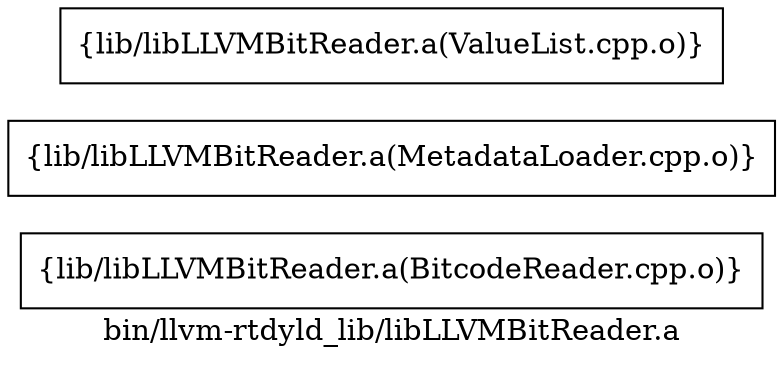 digraph "bin/llvm-rtdyld_lib/libLLVMBitReader.a" {
	label="bin/llvm-rtdyld_lib/libLLVMBitReader.a";
	rankdir=LR;

	Node0x56374d6dd978 [shape=record,shape=box,group=0,label="{lib/libLLVMBitReader.a(BitcodeReader.cpp.o)}"];
	Node0x56374d6e0678 [shape=record,shape=box,group=0,label="{lib/libLLVMBitReader.a(MetadataLoader.cpp.o)}"];
	Node0x56374d6d70c8 [shape=record,shape=box,group=0,label="{lib/libLLVMBitReader.a(ValueList.cpp.o)}"];
}
